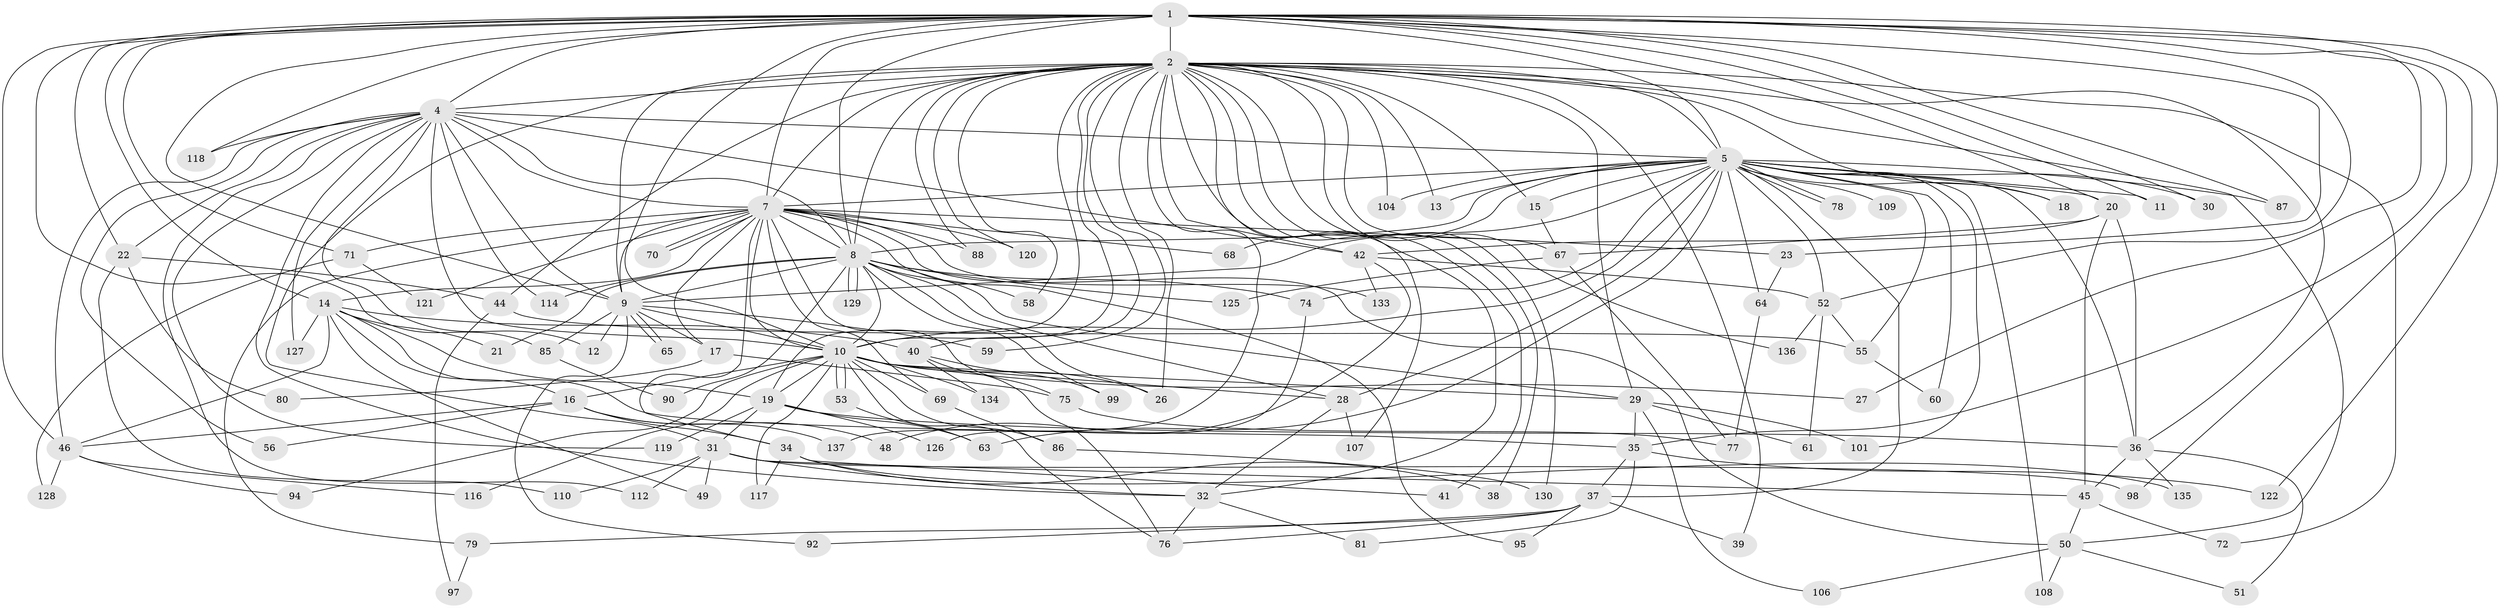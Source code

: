 // original degree distribution, {26: 0.007246376811594203, 27: 0.014492753623188406, 19: 0.014492753623188406, 17: 0.014492753623188406, 23: 0.007246376811594203, 20: 0.007246376811594203, 28: 0.007246376811594203, 2: 0.5362318840579711, 7: 0.014492753623188406, 3: 0.16666666666666666, 8: 0.021739130434782608, 4: 0.09420289855072464, 6: 0.050724637681159424, 5: 0.043478260869565216}
// Generated by graph-tools (version 1.1) at 2025/11/02/27/25 16:11:05]
// undirected, 107 vertices, 246 edges
graph export_dot {
graph [start="1"]
  node [color=gray90,style=filled];
  1 [super="+62"];
  2 [super="+3"];
  4 [super="+54"];
  5 [super="+6"];
  7 [super="+57"];
  8 [super="+83"];
  9 [super="+102"];
  10 [super="+89"];
  11;
  12;
  13;
  14 [super="+25"];
  15;
  16 [super="+24"];
  17;
  18;
  19 [super="+96"];
  20 [super="+43"];
  21;
  22 [super="+73"];
  23;
  26;
  27;
  28 [super="+82"];
  29 [super="+33"];
  30;
  31 [super="+113"];
  32 [super="+111"];
  34;
  35 [super="+131"];
  36 [super="+84"];
  37 [super="+91"];
  38;
  39;
  40 [super="+123"];
  41;
  42 [super="+47"];
  44 [super="+66"];
  45 [super="+105"];
  46 [super="+93"];
  48;
  49;
  50 [super="+100"];
  51;
  52 [super="+115"];
  53;
  55;
  56;
  58;
  59;
  60;
  61;
  63 [super="+124"];
  64;
  65;
  67 [super="+132"];
  68;
  69;
  70;
  71;
  72;
  74;
  75;
  76 [super="+138"];
  77 [super="+103"];
  78;
  79;
  80;
  81;
  85;
  86;
  87;
  88;
  90;
  92;
  94;
  95;
  97;
  98;
  99;
  101;
  104;
  106;
  107;
  108;
  109;
  110;
  112;
  114;
  116;
  117;
  118;
  119;
  120;
  121;
  122;
  125;
  126;
  127;
  128;
  129;
  130;
  133;
  134;
  135;
  136;
  137;
  1 -- 2 [weight=2];
  1 -- 4;
  1 -- 5 [weight=2];
  1 -- 7;
  1 -- 8;
  1 -- 9 [weight=2];
  1 -- 10;
  1 -- 11;
  1 -- 14;
  1 -- 20;
  1 -- 22;
  1 -- 23;
  1 -- 27;
  1 -- 30;
  1 -- 35;
  1 -- 52;
  1 -- 71;
  1 -- 85;
  1 -- 87;
  1 -- 98;
  1 -- 118;
  1 -- 122;
  1 -- 46;
  2 -- 4 [weight=2];
  2 -- 5 [weight=4];
  2 -- 7 [weight=2];
  2 -- 8 [weight=2];
  2 -- 9 [weight=2];
  2 -- 10 [weight=2];
  2 -- 15;
  2 -- 18;
  2 -- 26;
  2 -- 29;
  2 -- 38;
  2 -- 39;
  2 -- 42;
  2 -- 50;
  2 -- 59;
  2 -- 72;
  2 -- 88;
  2 -- 104;
  2 -- 107;
  2 -- 120;
  2 -- 130;
  2 -- 136;
  2 -- 137;
  2 -- 67;
  2 -- 13;
  2 -- 19;
  2 -- 31;
  2 -- 32;
  2 -- 40;
  2 -- 41;
  2 -- 44;
  2 -- 58;
  2 -- 36;
  4 -- 5 [weight=2];
  4 -- 7;
  4 -- 8;
  4 -- 9;
  4 -- 10 [weight=2];
  4 -- 12;
  4 -- 22;
  4 -- 32;
  4 -- 42;
  4 -- 46;
  4 -- 56;
  4 -- 112;
  4 -- 114;
  4 -- 127;
  4 -- 118;
  4 -- 119;
  5 -- 7 [weight=2];
  5 -- 8 [weight=2];
  5 -- 9 [weight=2];
  5 -- 10 [weight=2];
  5 -- 37 [weight=2];
  5 -- 60;
  5 -- 78;
  5 -- 78;
  5 -- 101;
  5 -- 108;
  5 -- 109 [weight=2];
  5 -- 64;
  5 -- 68;
  5 -- 11;
  5 -- 74;
  5 -- 13;
  5 -- 15;
  5 -- 18;
  5 -- 20 [weight=2];
  5 -- 87;
  5 -- 28;
  5 -- 30;
  5 -- 36;
  5 -- 104;
  5 -- 55;
  5 -- 63;
  5 -- 52;
  7 -- 8;
  7 -- 9;
  7 -- 10 [weight=2];
  7 -- 14;
  7 -- 17;
  7 -- 23;
  7 -- 34;
  7 -- 69;
  7 -- 70;
  7 -- 70;
  7 -- 75;
  7 -- 79;
  7 -- 88;
  7 -- 95;
  7 -- 121;
  7 -- 133;
  7 -- 68;
  7 -- 71;
  7 -- 120;
  7 -- 50;
  8 -- 9;
  8 -- 10;
  8 -- 21;
  8 -- 26;
  8 -- 29;
  8 -- 58;
  8 -- 74;
  8 -- 90;
  8 -- 114;
  8 -- 125;
  8 -- 129;
  8 -- 129;
  8 -- 99;
  8 -- 28;
  9 -- 10;
  9 -- 12;
  9 -- 17;
  9 -- 59;
  9 -- 65;
  9 -- 65;
  9 -- 85;
  9 -- 92;
  10 -- 16 [weight=2];
  10 -- 19;
  10 -- 27;
  10 -- 28 [weight=2];
  10 -- 53;
  10 -- 53;
  10 -- 69;
  10 -- 76;
  10 -- 86;
  10 -- 94;
  10 -- 116;
  10 -- 117;
  10 -- 134;
  10 -- 26;
  10 -- 29;
  14 -- 16;
  14 -- 21;
  14 -- 40;
  14 -- 49;
  14 -- 19;
  14 -- 35;
  14 -- 127;
  14 -- 46;
  15 -- 67;
  16 -- 34;
  16 -- 46;
  16 -- 48;
  16 -- 56;
  16 -- 137;
  17 -- 75;
  17 -- 80;
  19 -- 31;
  19 -- 63;
  19 -- 119;
  19 -- 126;
  19 -- 36;
  20 -- 36;
  20 -- 67;
  20 -- 42;
  20 -- 45;
  22 -- 80;
  22 -- 110;
  22 -- 44;
  23 -- 64;
  28 -- 32;
  28 -- 107;
  29 -- 61;
  29 -- 101;
  29 -- 106;
  29 -- 35;
  31 -- 49;
  31 -- 98;
  31 -- 110;
  31 -- 112;
  31 -- 32;
  31 -- 45;
  32 -- 81;
  32 -- 76;
  34 -- 38;
  34 -- 41;
  34 -- 117;
  34 -- 135;
  35 -- 37;
  35 -- 81;
  35 -- 122;
  36 -- 45;
  36 -- 51;
  36 -- 135;
  37 -- 39;
  37 -- 76;
  37 -- 79;
  37 -- 92;
  37 -- 95;
  40 -- 99;
  40 -- 76;
  40 -- 134;
  42 -- 133;
  42 -- 48;
  42 -- 52;
  44 -- 97;
  44 -- 55;
  45 -- 50;
  45 -- 72;
  46 -- 94;
  46 -- 128;
  46 -- 116;
  50 -- 51;
  50 -- 108;
  50 -- 106;
  52 -- 55;
  52 -- 61;
  52 -- 136;
  53 -- 63;
  55 -- 60;
  64 -- 77;
  67 -- 77;
  67 -- 125;
  69 -- 86;
  71 -- 121;
  71 -- 128;
  74 -- 126;
  75 -- 77;
  79 -- 97;
  85 -- 90;
  86 -- 130;
}
